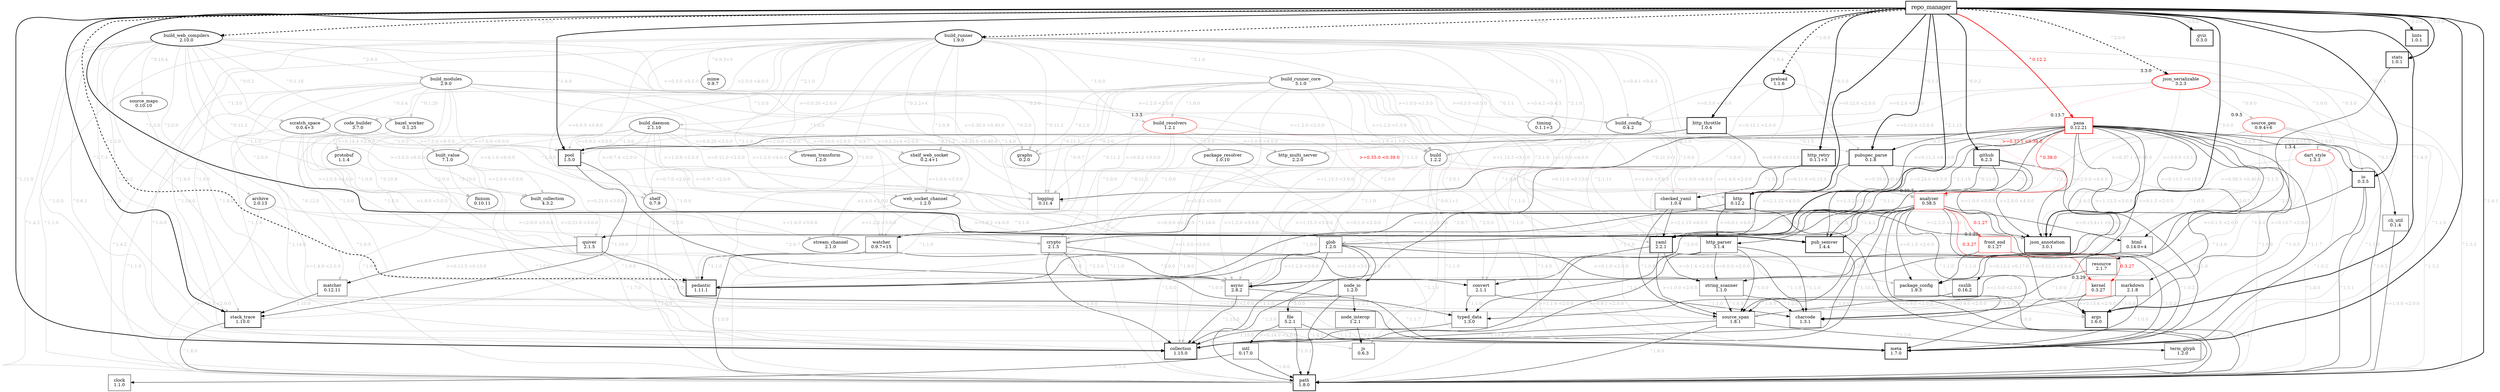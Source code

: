digraph pubviz {
  graph [nodesep="0.2"];
  edge [fontcolor=gray];

  analyzer [label="analyzer
0.38.5", shape=box, margin="0.25,0.15", color=red, xlabel="0.39.7"];
  analyzer -> args [label=">=0.12.1 <2.0.0"];
  analyzer -> charcode [label="^1.1.0"];
  analyzer -> collection [label="^1.10.1"];
  analyzer -> convert [label="^2.0.0"];
  analyzer -> crypto [label=">=1.1.1 <3.0.0"];
  analyzer -> front_end [label="0.1.27", fontcolor=red, color=red];
  analyzer -> glob [label="^1.0.3"];
  analyzer -> html [label=">=0.13.4+1 <0.15.0"];
  analyzer -> kernel [label="0.3.27", fontcolor=red, color=red];
  analyzer -> meta [label="^1.0.2"];
  analyzer -> package_config [label=">=0.1.5 <2.0.0"];
  analyzer -> path [label=">=0.9.0 <2.0.0"];
  analyzer -> pub_semver [label="^1.4.2"];
  analyzer -> source_span [label="^1.2.0"];
  analyzer -> watcher [label=">=0.9.6 <0.10.0"];
  analyzer -> yaml [label="^2.1.2"];

  archive [label="archive
2.0.13"];
  archive -> args [label=">=1.4.0 <2.0.0", color=gray];
  archive -> crypto [label=">=2.0.0 <3.0.0", color=gray];
  archive -> path [label=">=1.5.1 <2.0.0", color=gray];

  args [label="args
1.6.0", shape=box, margin="0.25,0.15", style=bold];

  async [label="async
2.8.2", shape=box, margin="0.25,0.15"];
  async -> collection [label="^1.15.0"];
  async -> meta [label="^1.1.7"];

  bazel_worker [label="bazel_worker
0.1.25"];
  bazel_worker -> async [label=">1.9.0 <3.0.0", color=gray];
  bazel_worker -> pedantic [label="^1.8.0", color=gray];
  bazel_worker -> protobuf [label=">=0.14.4 <2.0.0", color=gray];

  build [label="build
1.2.2"];
  build -> analyzer [label=">=0.35.0 <0.40.0", color=gray];
  build -> async [label=">=1.13.3 <3.0.0", color=gray];
  build -> convert [label="^2.0.0", color=gray];
  build -> crypto [label=">=0.9.2 <3.0.0", color=gray];
  build -> glob [label="^1.1.0", color=gray];
  build -> logging [label="^0.11.2", color=gray];
  build -> meta [label="^1.1.0", color=gray];
  build -> path [label="^1.1.0", color=gray];

  build_config [label="build_config
0.4.2"];
  build_config -> checked_yaml [label="^1.0.0", color=gray];
  build_config -> json_annotation [label=">=1.0.0 <4.0.0", color=gray];
  build_config -> meta [label="^1.1.0", color=gray];
  build_config -> path [label="^1.4.0", color=gray];
  build_config -> pubspec_parse [label="^0.1.5", color=gray];
  build_config -> yaml [label="^2.1.11", color=gray];

  build_daemon [label="build_daemon
2.1.10"];
  build_daemon -> built_collection [label=">=4.1.0 <6.0.0", color=gray];
  build_daemon -> built_value [label=">=7.0.0 <9.0.0", color=gray];
  build_daemon -> http_multi_server [label=">=2.0.0 <4.0.0", color=gray];
  build_daemon -> logging [label=">=0.11.0 <2.0.0", color=gray];
  build_daemon -> path [label="^1.6.2", color=gray];
  build_daemon -> pedantic [label="^1.0.0", color=gray];
  build_daemon -> pool [label="^1.3.6", color=gray];
  build_daemon -> shelf [label=">=0.7.4 <2.0.0", color=gray];
  build_daemon -> shelf_web_socket [label=">=0.2.2+4 <2.0.0", color=gray];
  build_daemon -> stream_transform [label=">=0.0.20 <3.0.0", color=gray];
  build_daemon -> watcher [label=">=0.9.7 <2.0.0", color=gray];
  build_daemon -> web_socket_channel [label=">=1.0.9 <3.0.0", color=gray];

  build_modules [label="build_modules
2.9.0"];
  build_modules -> analyzer [label=">0.35.0 <0.40.0", color=gray];
  build_modules -> async [label="^2.0.0", color=gray];
  build_modules -> bazel_worker [label="^0.1.20", color=gray];
  build_modules -> build [label=">=1.2.0 <2.0.0", color=gray];
  build_modules -> build_config [label=">=0.3.0 <0.5.0", color=gray];
  build_modules -> collection [label="^1.0.0", color=gray];
  build_modules -> crypto [label="^2.0.0", color=gray];
  build_modules -> glob [label="^1.0.0", color=gray];
  build_modules -> graphs [label="^0.2.0", color=gray];
  build_modules -> json_annotation [label=">=1.2.0 <4.0.0", color=gray];
  build_modules -> logging [label="^0.11.2", color=gray];
  build_modules -> meta [label="^1.1.0", color=gray];
  build_modules -> path [label="^1.4.2", color=gray];
  build_modules -> pedantic [label="^1.0.0", color=gray];
  build_modules -> scratch_space [label="^0.0.4", color=gray];

  build_resolvers [label="build_resolvers
1.2.1", color=red, xlabel="1.3.5"];
  build_resolvers -> analyzer [label=">=0.35.0 <0.39.0", color=pink, fontcolor=red];
  build_resolvers -> build [label=">=1.1.0 <1.3.0", color=gray];
  build_resolvers -> crypto [label="^2.0.0", color=gray];
  build_resolvers -> graphs [label="^0.2.0", color=gray];
  build_resolvers -> logging [label="^0.11.2", color=gray];
  build_resolvers -> package_resolver [label="^1.0.0", color=gray];
  build_resolvers -> path [label="^1.1.0", color=gray];
  build_resolvers -> yaml [label="^2.0.0", color=gray];

  build_runner [label="build_runner
1.9.0", style=bold];
  build_runner -> args [label=">=1.4.0 <2.0.0", color=gray];
  build_runner -> async [label=">=1.13.3 <3.0.0", color=gray];
  build_runner -> build [label=">=1.0.0 <1.3.0", color=gray];
  build_runner -> build_config [label=">=0.4.1 <0.4.3", color=gray];
  build_runner -> build_daemon [label="^2.1.0", color=gray];
  build_runner -> build_resolvers [label="^1.0.0", color=gray];
  build_runner -> build_runner_core [label="^5.1.0", color=gray];
  build_runner -> code_builder [label=">2.3.0 <4.0.0", color=gray];
  build_runner -> collection [label="^1.14.0", color=gray];
  build_runner -> crypto [label=">=0.9.2 <3.0.0", color=gray];
  build_runner -> dart_style [label="^1.0.0", color=gray];
  build_runner -> glob [label="^1.1.0", color=gray];
  build_runner -> graphs [label="^0.2.0", color=gray];
  build_runner -> http_multi_server [label="^2.1.0", color=gray];
  build_runner -> io [label="^0.3.0", color=gray];
  build_runner -> js [label="^0.6.1+1", color=gray];
  build_runner -> logging [label="^0.11.2", color=gray];
  build_runner -> meta [label="^1.1.0", color=gray];
  build_runner -> mime [label="^0.9.3+3", color=gray];
  build_runner -> path [label="^1.1.0", color=gray];
  build_runner -> pedantic [label="^1.0.0", color=gray];
  build_runner -> pool [label="^1.0.0", color=gray];
  build_runner -> pub_semver [label="^1.4.0", color=gray];
  build_runner -> pubspec_parse [label="^0.1.0", color=gray];
  build_runner -> shelf [label=">=0.6.5 <0.8.0", color=gray];
  build_runner -> shelf_web_socket [label="^0.2.2+4", color=gray];
  build_runner -> stack_trace [label="^1.9.0", color=gray];
  build_runner -> stream_transform [label=">=0.0.20 <2.0.0", color=gray];
  build_runner -> timing [label="^0.1.1", color=gray];
  build_runner -> watcher [label="^0.9.7", color=gray];
  build_runner -> web_socket_channel [label="^1.0.9", color=gray];
  build_runner -> yaml [label="^2.1.0", color=gray];

  build_runner_core [label="build_runner_core
5.1.0"];
  build_runner_core -> async [label=">=1.13.3 <3.0.0", color=gray];
  build_runner_core -> build [label=">=1.2.0 <1.3.0", color=gray];
  build_runner_core -> build_config [label=">=0.4.2 <0.4.3", color=gray];
  build_runner_core -> build_resolvers [label="^1.0.0", color=gray];
  build_runner_core -> collection [label="^1.14.0", color=gray];
  build_runner_core -> convert [label="^2.0.1", color=gray];
  build_runner_core -> crypto [label=">=0.9.2 <3.0.0", color=gray];
  build_runner_core -> glob [label="^1.1.0", color=gray];
  build_runner_core -> graphs [label="^0.2.0", color=gray];
  build_runner_core -> json_annotation [label=">=1.0.0 <4.0.0", color=gray];
  build_runner_core -> logging [label="^0.11.2", color=gray];
  build_runner_core -> meta [label="^1.1.0", color=gray];
  build_runner_core -> package_config [label="^1.9.0", color=gray];
  build_runner_core -> path [label="^1.1.0", color=gray];
  build_runner_core -> pedantic [label="^1.0.0", color=gray];
  build_runner_core -> pool [label="^1.0.0", color=gray];
  build_runner_core -> timing [label="^0.1.1", color=gray];
  build_runner_core -> watcher [label="^0.9.7", color=gray];
  build_runner_core -> yaml [label="^2.1.0", color=gray];

  build_web_compilers [label="build_web_compilers
2.10.0", style=bold];
  build_web_compilers -> analyzer [label=">=0.30.0 <0.40.0", color=gray];
  build_web_compilers -> archive [label="^2.0.0", color=gray];
  build_web_compilers -> bazel_worker [label="^0.1.18", color=gray];
  build_web_compilers -> build [label=">=1.2.0 <2.0.0", color=gray];
  build_web_compilers -> build_config [label=">=0.3.0 <0.5.0", color=gray];
  build_web_compilers -> build_modules [label="^2.9.0", color=gray];
  build_web_compilers -> collection [label="^1.0.0", color=gray];
  build_web_compilers -> glob [label="^1.1.0", color=gray];
  build_web_compilers -> js [label="^0.6.1", color=gray];
  build_web_compilers -> logging [label="^0.11.2", color=gray];
  build_web_compilers -> meta [label="^1.1.0", color=gray];
  build_web_compilers -> path [label="^1.4.2", color=gray];
  build_web_compilers -> pool [label="^1.3.0", color=gray];
  build_web_compilers -> scratch_space [label="^0.0.2", color=gray];
  build_web_compilers -> source_maps [label="^0.10.4", color=gray];
  build_web_compilers -> source_span [label="^1.4.0", color=gray];
  build_web_compilers -> stack_trace [label="^1.9.2", color=gray];

  built_collection [label="built_collection
4.3.2"];
  built_collection -> collection [label="^1.7.0", color=gray];
  built_collection -> quiver [label=">=0.21.0 <3.0.0", color=gray];

  built_value [label="built_value
7.1.0"];
  built_value -> built_collection [label=">=2.0.0 <5.0.0", color=gray];
  built_value -> collection [label="^1.0.0", color=gray];
  built_value -> fixnum [label="^0.10.0", color=gray];
  built_value -> quiver [label=">=0.21.0 <3.0.0", color=gray];

  charcode [label="charcode
1.3.1", shape=box, margin="0.25,0.15"];

  checked_yaml [label="checked_yaml
1.0.4", shape=box, margin="0.25,0.15"];
  checked_yaml -> json_annotation [label=">=2.2.0 <5.0.0"];
  checked_yaml -> source_span [label="^1.0.0"];
  checked_yaml -> yaml [label=">=2.1.13 <4.0.0"];

  cli_util [label="cli_util
0.1.4", shape=box, margin="0.25,0.15"];
  cli_util -> path [label=">=1.0.0 <2.0.0"];

  clock [label="clock
1.1.0", shape=box, margin="0.25,0.15"];

  code_builder [label="code_builder
3.7.0"];
  code_builder -> built_collection [label=">=3.0.0 <6.0.0", color=gray];
  code_builder -> built_value [label=">=7.0.0 <9.0.0", color=gray];
  code_builder -> collection [label="^1.14.0", color=gray];
  code_builder -> matcher [label="^0.12.0", color=gray];
  code_builder -> meta [label="^1.0.5", color=gray];

  collection [label="collection
1.15.0", shape=box, margin="0.25,0.15", style=bold];

  convert [label="convert
2.1.1", shape=box, margin="0.25,0.15"];
  convert -> charcode [label="^1.1.0"];
  convert -> typed_data [label="^1.1.0"];

  crypto [label="crypto
2.1.5", shape=box, margin="0.25,0.15"];
  crypto -> collection [label="^1.0.0"];
  crypto -> convert [label=">=1.0.0 <3.0.0"];
  crypto -> typed_data [label="^1.0.0"];

  csslib [label="csslib
0.16.2", shape=box, margin="0.25,0.15"];
  csslib -> source_span [label="^1.4.0"];

  dart_style [label="dart_style
1.3.3", color=red, xlabel="1.3.4"];
  dart_style -> analyzer [label=">=0.38.3 <0.40.0", color=gray];
  dart_style -> args [label="^1.0.0", color=gray];
  dart_style -> path [label="^1.0.0", color=gray];
  dart_style -> source_span [label="^1.4.0", color=gray];

  file [label="file
5.2.1", shape=box, margin="0.25,0.15"];
  file -> intl [label=">=0.14.0 <1.0.0"];
  file -> meta [label="^1.1.2"];
  file -> path [label="^1.5.1"];

  fixnum [label="fixnum
0.10.11"];

  front_end [label="front_end
0.1.27", shape=box, margin="0.25,0.15", color=red, xlabel="0.1.29"];
  front_end -> kernel [label="0.3.27", fontcolor=red, color=red];
  front_end -> meta [label="^1.0.2"];
  front_end -> package_config [label="^1.1.0"];

  github [label="github
6.2.3", shape=box, margin="0.25,0.15", style=bold];
  github -> http [label="^0.12.0"];
  github -> http_parser [label="^3.1.1"];
  github -> json_annotation [label=">=2.0.0 <4.0.0"];
  github -> meta [label="^1.1.0"];

  glob [label="glob
1.2.0", shape=box, margin="0.25,0.15"];
  glob -> async [label=">=1.2.0 <3.0.0"];
  glob -> collection [label="^1.1.0"];
  glob -> node_io [label="^1.0.0"];
  glob -> path [label="^1.3.0"];
  glob -> pedantic [label="^1.2.0"];
  glob -> string_scanner [label=">=0.1.0 <2.0.0"];

  graphs [label="graphs
0.2.0"];

  gviz [label="gviz
0.3.0", shape=box, margin="0.25,0.15", style=bold];

  html [label="html
0.14.0+4", shape=box, margin="0.25,0.15"];
  html -> csslib [label=">=0.13.2 <0.17.0"];
  html -> source_span [label=">=1.0.0 <2.0.0"];

  http [label="http
0.12.2", shape=box, margin="0.25,0.15", style=bold];
  http -> http_parser [label=">=0.0.1 <4.0.0"];
  http -> path [label=">=0.9.0 <2.0.0"];
  http -> pedantic [label="^1.0.0"];

  http_multi_server [label="http_multi_server
2.2.0"];
  http_multi_server -> async [label=">=1.2.0 <3.0.0", color=gray];

  http_parser [label="http_parser
3.1.4", shape=box, margin="0.25,0.15"];
  http_parser -> charcode [label="^1.1.0"];
  http_parser -> collection [label=">=0.9.1 <2.0.0"];
  http_parser -> source_span [label="^1.0.0"];
  http_parser -> string_scanner [label=">=0.0.0 <2.0.0"];
  http_parser -> typed_data [label="^1.1.0"];

  http_retry [label="http_retry
0.1.1+3", shape=box, margin="0.25,0.15", style=bold];
  http_retry -> async [label="^2.0.7"];
  http_retry -> http [label=">=0.11.0 <0.13.0"];

  http_throttle [label="http_throttle
1.0.4", shape=box, margin="0.25,0.15", style=bold];
  http_throttle -> http [label=">=0.9.0 <0.13.0"];
  http_throttle -> pool [label=">=1.0.0 <2.0.0"];

  intl [label="intl
0.17.0", shape=box, margin="0.25,0.15"];
  intl -> clock [label="^1.1.0"];
  intl -> path [label="^1.8.0"];

  io [label="io
0.3.5", shape=box, margin="0.25,0.15", style=bold];
  io -> meta [label="^1.0.2"];
  io -> path [label="^1.5.1"];
  io -> string_scanner [label=">=0.1.5 <2.0.0"];

  js [label="js
0.6.3", shape=box, margin="0.25,0.15"];

  json_annotation [label="json_annotation
3.0.1", shape=box, margin="0.25,0.15", style=bold];

  json_serializable [label="json_serializable
3.2.3", style=bold, color=red, xlabel="3.3.0"];
  json_serializable -> analyzer [label=">=0.37.1 <0.39.0", color=pink, fontcolor=red];
  json_serializable -> build [label=">=0.12.6 <2.0.0", color=gray];
  json_serializable -> build_config [label=">=0.2.6 <0.5.0", color=gray];
  json_serializable -> json_annotation [label=">=3.0.0 <3.1.0", color=gray];
  json_serializable -> meta [label="^1.1.0", color=gray];
  json_serializable -> path [label="^1.3.2", color=gray];
  json_serializable -> source_gen [label="^0.9.0", color=gray];

  kernel [label="kernel
0.3.27", shape=box, margin="0.25,0.15", color=red, xlabel="0.3.29"];
  kernel -> args [label=">=0.13.4 <2.0.0"];
  kernel -> meta [label="^1.0.0"];

  lints [label="lints
1.0.1", shape=box, margin="0.25,0.15", style=bold];

  logging [label="logging
0.11.4", shape=box, margin="0.25,0.15"];

  markdown [label="markdown
2.1.8", shape=box, margin="0.25,0.15"];
  markdown -> args [label="^1.0.0"];
  markdown -> charcode [label="^1.1.0"];
  markdown -> meta [label="^1.0.0"];

  matcher [label="matcher
0.12.11", shape=box, margin="0.25,0.15"];
  matcher -> stack_trace [label="^1.10.0"];

  meta [label="meta
1.7.0", shape=box, margin="0.25,0.15", style=bold];

  mime [label="mime
0.9.7"];

  node_interop [label="node_interop
1.2.1", shape=box, margin="0.25,0.15"];
  node_interop -> js [label="^0.6.1"];

  node_io [label="node_io
1.2.0", shape=box, margin="0.25,0.15"];
  node_io -> file [label="^5.0.0"];
  node_io -> node_interop [label="^1.2.1"];
  node_io -> path [label="^1.6.2"];

  package_config [label="package_config
1.9.3", shape=box, margin="0.25,0.15"];
  package_config -> charcode [label="^1.1.0"];
  package_config -> path [label="^1.6.4"];

  package_resolver [label="package_resolver
1.0.10"];
  package_resolver -> collection [label="^1.9.0", color=gray];
  package_resolver -> http [label=">0.11.0 <0.13.0", color=gray];
  package_resolver -> package_config [label=">=0.1.0 <2.0.0", color=gray];
  package_resolver -> path [label="^1.0.0", color=gray];

  pana [label="pana
0.12.21", shape=box, margin="0.25,0.15", style=bold, color=red, xlabel="0.13.7"];
  pana -> analyzer [label="^0.38.0", fontcolor=red, color=red];
  pana -> args [label=">=0.13.7 <2.0.0"];
  pana -> async [label=">=1.13.3 <3.0.0"];
  pana -> cli_util [label="^0.1.3"];
  pana -> html [label=">=0.13.3 <0.15.0"];
  pana -> http [label=">=0.11.3 <0.13.0"];
  pana -> io [label="^0.3.3"];
  pana -> json_annotation [label=">=2.0.0 <4.0.0"];
  pana -> logging [label="^0.11.3+1"];
  pana -> markdown [label="^2.0.2"];
  pana -> meta [label="^1.1.7"];
  pana -> package_config [label=">=0.1.5 <2.0.0"];
  pana -> path [label="^1.6.2"];
  pana -> pedantic [label="^1.4.0"];
  pana -> pool [label="^1.3.6"];
  pana -> pub_semver [label="^1.4.2"];
  pana -> pubspec_parse [label="^0.1.4"];
  pana -> quiver [label=">=0.24.0 <3.0.0"];
  pana -> resource [label="^2.1.5"];
  pana -> yaml [label="^2.1.15"];

  path [label="path
1.8.0", shape=box, margin="0.25,0.15", style=bold];

  pedantic [label="pedantic
1.11.1", shape=box, margin="0.25,0.15", style=bold];

  pool [label="pool
1.5.0", shape=box, margin="0.25,0.15", style=bold];
  pool -> async [label="^2.5.0"];
  pool -> stack_trace [label="^1.10.0"];

  preload [label="preload
1.1.6", style=bold];
  preload -> build [label=">=0.12.1 <2.0.0", color=gray];
  preload -> build_config [label=">=0.3.0 <5.0.0", color=gray];
  preload -> glob [label="^1.0.0", color=gray];
  preload -> path [label="^1.0.0", color=gray];

  protobuf [label="protobuf
1.1.4"];
  protobuf -> fixnum [label="^0.10.9", color=gray];

  pub_semver [label="pub_semver
1.4.4", shape=box, margin="0.25,0.15", style=bold];
  pub_semver -> collection [label="^1.0.0"];

  pubspec_parse [label="pubspec_parse
0.1.8", shape=box, margin="0.25,0.15", style=bold];
  pubspec_parse -> checked_yaml [label="^1.0.0"];
  pubspec_parse -> json_annotation [label=">=1.0.0 <5.0.0"];
  pubspec_parse -> pub_semver [label=">=1.3.2 <3.0.0"];
  pubspec_parse -> yaml [label=">=2.1.12 <4.0.0"];

  quiver [label="quiver
2.1.5", shape=box, margin="0.25,0.15"];
  quiver -> matcher [label=">=0.12.5 <0.13.0"];
  quiver -> meta [label=">=1.0.0 <2.0.0"];

  repo_manager [label=repo_manager, fontsize="18", style=bold, shape=box, margin="0.25,0.15"];
  repo_manager -> args [label="^1.4.3", penwidth="2"];
  repo_manager -> collection [label="^1.11.0", penwidth="2"];
  repo_manager -> github [label="^6.0.2", penwidth="2"];
  repo_manager -> gviz [label="^0.3.0", penwidth="2"];
  repo_manager -> http [label=">=0.12.0 <2.0.0", penwidth="2"];
  repo_manager -> http_retry [label="^0.1.0", penwidth="2"];
  repo_manager -> http_throttle [label="^1.0.4", penwidth="2"];
  repo_manager -> io [label="^0.3.1", penwidth="2"];
  repo_manager -> json_annotation [label="^3.0.0", penwidth="2"];
  repo_manager -> lints [label="^1.0.0", penwidth="2"];
  repo_manager -> meta [penwidth="2"];
  repo_manager -> pana [label="^0.12.2", penwidth="2", fontcolor=red, color=red];
  repo_manager -> path [label="^1.4.1", penwidth="2"];
  repo_manager -> pool [label="^1.4.0", penwidth="2"];
  repo_manager -> pub_semver [label="^1.3.0", penwidth="2"];
  repo_manager -> pubspec_parse [label="^0.1.3", penwidth="2"];
  repo_manager -> stack_trace [label="^1.7.3", penwidth="2"];
  repo_manager -> stats [label="^1.0.0", penwidth="2"];
  repo_manager -> yaml [label="^2.1.12", penwidth="2"];
  repo_manager -> build_runner [label="^1.0.0", penwidth="2", style=dashed];
  repo_manager -> build_web_compilers [label="^2.0.0", penwidth="2", style=dashed];
  repo_manager -> json_serializable [label="^3.0.0", penwidth="2", style=dashed];
  repo_manager -> pedantic [label="^1.2.0", penwidth="2", style=dashed];
  repo_manager -> preload [label="^1.0.0", penwidth="2", style=dashed];

  resource [label="resource
2.1.7", shape=box, margin="0.25,0.15"];
  resource -> typed_data [label="^1.0.0"];

  scratch_space [label="scratch_space
0.0.4+3"];
  scratch_space -> build [label=">=0.10.0 <2.0.0", color=gray];
  scratch_space -> crypto [label=">=2.0.3 <4.0.0", color=gray];
  scratch_space -> path [label="^1.1.0", color=gray];
  scratch_space -> pedantic [label="^1.0.0", color=gray];
  scratch_space -> pool [label="^1.0.0", color=gray];

  shelf [label="shelf
0.7.9"];
  shelf -> async [label="^2.0.7", color=gray];
  shelf -> collection [label="^1.5.0", color=gray];
  shelf -> http_parser [label="^3.1.0", color=gray];
  shelf -> path [label="^1.0.0", color=gray];
  shelf -> stack_trace [label="^1.0.0", color=gray];
  shelf -> stream_channel [label=">=1.0.0 <3.0.0", color=gray];

  shelf_web_socket [label="shelf_web_socket
0.2.4+1"];
  shelf_web_socket -> shelf [label=">=0.7.0 <2.0.0", color=gray];
  shelf_web_socket -> stream_channel [label=">1.4.0 <3.0.0", color=gray];
  shelf_web_socket -> web_socket_channel [label=">=1.0.0 <3.0.0", color=gray];

  source_gen [label="source_gen
0.9.4+6", color=red, xlabel="0.9.5"];
  source_gen -> analyzer [label=">=0.37.1 <0.40.0", color=gray];
  source_gen -> async [label="^2.0.7", color=gray];
  source_gen -> build [label="^1.0.0", color=gray];
  source_gen -> dart_style [label="^1.0.0", color=gray];
  source_gen -> glob [label="^1.1.0", color=gray];
  source_gen -> meta [label="^1.1.0", color=gray];
  source_gen -> path [label="^1.3.2", color=gray];
  source_gen -> pedantic [label="^1.0.0", color=gray];
  source_gen -> source_span [label="^1.4.0", color=gray];

  source_maps [label="source_maps
0.10.10"];
  source_maps -> source_span [label="^1.8.0", color=gray];

  source_span [label="source_span
1.8.1", shape=box, margin="0.25,0.15"];
  source_span -> collection [label="^1.15.0"];
  source_span -> path [label="^1.8.0"];
  source_span -> term_glyph [label="^1.2.0"];

  stack_trace [label="stack_trace
1.10.0", shape=box, margin="0.25,0.15", style=bold];
  stack_trace -> path [label="^1.8.0"];

  stats [label="stats
1.0.1", shape=box, margin="0.25,0.15", style=bold];
  stats -> json_annotation [label=">=3.0.0 <5.0.0"];

  stream_channel [label="stream_channel
2.1.0"];
  stream_channel -> async [label="^2.5.0", color=gray];

  stream_transform [label="stream_transform
1.2.0"];

  string_scanner [label="string_scanner
1.1.0", shape=box, margin="0.25,0.15"];
  string_scanner -> charcode [label="^1.2.0"];
  string_scanner -> source_span [label="^1.8.0"];

  term_glyph [label="term_glyph
1.2.0", shape=box, margin="0.25,0.15"];

  timing [label="timing
0.1.1+3"];
  timing -> json_annotation [label=">=1.0.0 <5.0.0", color=gray];

  typed_data [label="typed_data
1.3.0", shape=box, margin="0.25,0.15"];
  typed_data -> collection [label="^1.15.0"];

  watcher [label="watcher
0.9.7+15", shape=box, margin="0.25,0.15"];
  watcher -> async [label="^2.0.0"];
  watcher -> path [label="^1.0.0"];
  watcher -> pedantic [label="^1.1.0"];

  web_socket_channel [label="web_socket_channel
1.2.0"];
  web_socket_channel -> async [label=">=1.3.0 <3.0.0", color=gray];
  web_socket_channel -> crypto [label=">=0.9.2 <4.0.0", color=gray];
  web_socket_channel -> stream_channel [label=">=1.2.0 <3.0.0", color=gray];

  yaml [label="yaml
2.2.1", shape=box, margin="0.25,0.15", style=bold];
  yaml -> charcode [label="^1.1.0"];
  yaml -> collection [label=">=1.1.0 <2.0.0"];
  yaml -> source_span [label=">=1.0.0 <2.0.0"];
  yaml -> string_scanner [label=">=0.1.4 <2.0.0"];
}
